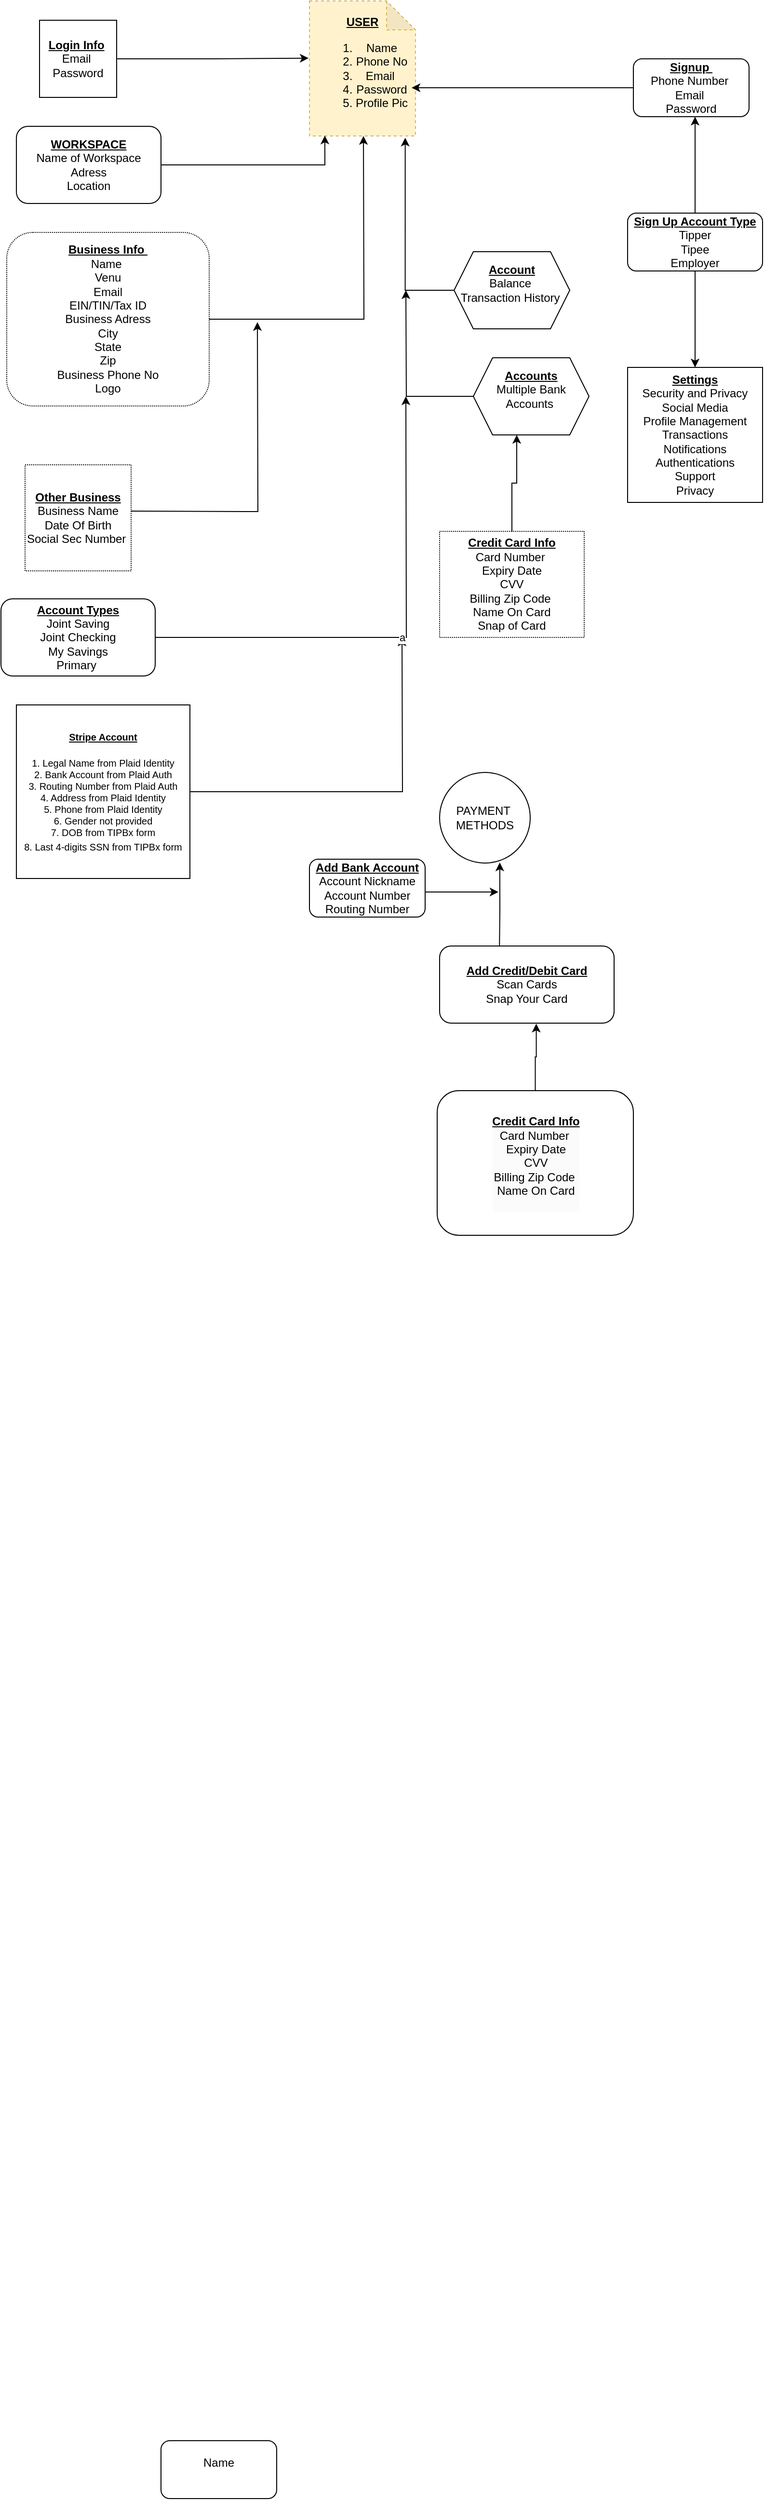<mxfile version="24.5.2" type="github">
  <diagram id="C5RBs43oDa-KdzZeNtuy" name="Page-1">
    <mxGraphModel dx="893" dy="1742" grid="1" gridSize="10" guides="1" tooltips="1" connect="1" arrows="1" fold="1" page="1" pageScale="1" pageWidth="827" pageHeight="1169" background="none" math="0" shadow="0">
      <root>
        <mxCell id="WIyWlLk6GJQsqaUBKTNV-0" />
        <mxCell id="WIyWlLk6GJQsqaUBKTNV-1" parent="WIyWlLk6GJQsqaUBKTNV-0" />
        <mxCell id="lxwUFzQmobe0N9iCrBZv-1" value="Name&lt;div&gt;&lt;br&gt;&lt;/div&gt;" style="rounded=1;whiteSpace=wrap;html=1;" vertex="1" parent="WIyWlLk6GJQsqaUBKTNV-1">
          <mxGeometry x="170" y="1410" width="120" height="60" as="geometry" />
        </mxCell>
        <mxCell id="lxwUFzQmobe0N9iCrBZv-4" value="&lt;b&gt;&lt;u&gt;USER&lt;/u&gt;&lt;/b&gt;&lt;div&gt;&lt;ol&gt;&lt;li&gt;Name&lt;/li&gt;&lt;li&gt;Phone No&lt;/li&gt;&lt;li&gt;Email&amp;nbsp;&lt;/li&gt;&lt;li&gt;Password&lt;/li&gt;&lt;li&gt;Profile Pic&lt;/li&gt;&lt;/ol&gt;&lt;/div&gt;" style="shape=note;whiteSpace=wrap;html=1;backgroundOutline=1;darkOpacity=0.05;fillColor=#fff2cc;strokeColor=#d6b656;dashed=1;" vertex="1" parent="WIyWlLk6GJQsqaUBKTNV-1">
          <mxGeometry x="324" y="-1120" width="110" height="140" as="geometry" />
        </mxCell>
        <mxCell id="lxwUFzQmobe0N9iCrBZv-64" style="edgeStyle=orthogonalEdgeStyle;rounded=0;orthogonalLoop=1;jettySize=auto;html=1;" edge="1" parent="WIyWlLk6GJQsqaUBKTNV-1">
          <mxGeometry relative="1" as="geometry">
            <mxPoint x="270" y="-787" as="targetPoint" />
            <mxPoint x="139" y="-591" as="sourcePoint" />
          </mxGeometry>
        </mxCell>
        <mxCell id="lxwUFzQmobe0N9iCrBZv-5" value="&lt;b&gt;&lt;u&gt;Other Business&lt;/u&gt;&lt;/b&gt;&lt;div&gt;&lt;span style=&quot;background-color: initial;&quot;&gt;Business Name&lt;/span&gt;&lt;br&gt;&lt;/div&gt;&lt;div&gt;&lt;span style=&quot;background-color: initial;&quot;&gt;Date Of Birth&lt;/span&gt;&lt;/div&gt;&lt;div&gt;&lt;span style=&quot;background-color: initial;&quot;&gt;Social Sec Number&amp;nbsp;&lt;/span&gt;&lt;/div&gt;" style="whiteSpace=wrap;html=1;aspect=fixed;dashed=1;dashPattern=1 1;" vertex="1" parent="WIyWlLk6GJQsqaUBKTNV-1">
          <mxGeometry x="29" y="-639" width="110" height="110" as="geometry" />
        </mxCell>
        <mxCell id="lxwUFzQmobe0N9iCrBZv-68" style="edgeStyle=orthogonalEdgeStyle;rounded=0;orthogonalLoop=1;jettySize=auto;html=1;entryX=0.375;entryY=1;entryDx=0;entryDy=0;" edge="1" parent="WIyWlLk6GJQsqaUBKTNV-1" source="lxwUFzQmobe0N9iCrBZv-9" target="lxwUFzQmobe0N9iCrBZv-34">
          <mxGeometry relative="1" as="geometry" />
        </mxCell>
        <mxCell id="lxwUFzQmobe0N9iCrBZv-9" value="&lt;b&gt;&lt;u&gt;Credit Card Info&lt;/u&gt;&lt;/b&gt;&lt;div&gt;Card Number&amp;nbsp;&lt;/div&gt;&lt;div&gt;Expiry Date&lt;/div&gt;&lt;div&gt;CVV&lt;/div&gt;&lt;div&gt;Billing Zip Code&amp;nbsp;&lt;/div&gt;&lt;div&gt;Name On Card&lt;/div&gt;&lt;div&gt;Snap of Card&lt;/div&gt;" style="rounded=0;whiteSpace=wrap;html=1;dashed=1;dashPattern=1 1;" vertex="1" parent="WIyWlLk6GJQsqaUBKTNV-1">
          <mxGeometry x="459" y="-570" width="150" height="110" as="geometry" />
        </mxCell>
        <mxCell id="lxwUFzQmobe0N9iCrBZv-13" value="" style="edgeStyle=orthogonalEdgeStyle;rounded=0;orthogonalLoop=1;jettySize=auto;html=1;exitX=1;exitY=0.5;exitDx=0;exitDy=0;" edge="1" parent="WIyWlLk6GJQsqaUBKTNV-1" source="lxwUFzQmobe0N9iCrBZv-12">
          <mxGeometry relative="1" as="geometry">
            <mxPoint x="380" y="-750" as="sourcePoint" />
            <mxPoint x="380" y="-980" as="targetPoint" />
          </mxGeometry>
        </mxCell>
        <mxCell id="lxwUFzQmobe0N9iCrBZv-12" value="&lt;b&gt;&lt;u&gt;Business Info&amp;nbsp;&lt;/u&gt;&lt;/b&gt;&lt;div&gt;Name&amp;nbsp;&lt;/div&gt;&lt;div&gt;Venu&lt;/div&gt;&lt;div&gt;Email&lt;/div&gt;&lt;div&gt;EIN/TIN/Tax ID&lt;/div&gt;&lt;div&gt;Business Adress&lt;/div&gt;&lt;div&gt;City&lt;/div&gt;&lt;div&gt;State&lt;/div&gt;&lt;div&gt;Zip&lt;/div&gt;&lt;div&gt;Business Phone No&lt;/div&gt;&lt;div&gt;Logo&lt;/div&gt;" style="rounded=1;whiteSpace=wrap;html=1;dashed=1;dashPattern=1 1;" vertex="1" parent="WIyWlLk6GJQsqaUBKTNV-1">
          <mxGeometry x="10" y="-880" width="210" height="180" as="geometry" />
        </mxCell>
        <mxCell id="lxwUFzQmobe0N9iCrBZv-15" value="&lt;div&gt;&lt;u&gt;&lt;b&gt;&lt;br&gt;&lt;/b&gt;&lt;/u&gt;&lt;/div&gt;&lt;u&gt;&lt;b&gt;Account&lt;/b&gt;&lt;/u&gt;&lt;div&gt;Balance&amp;nbsp;&lt;/div&gt;&lt;div&gt;Transaction History&amp;nbsp;&lt;/div&gt;&lt;div&gt;&amp;nbsp;&lt;/div&gt;&lt;div&gt;&lt;br&gt;&lt;/div&gt;" style="shape=hexagon;perimeter=hexagonPerimeter2;whiteSpace=wrap;html=1;fixedSize=1;align=center;verticalAlign=middle;" vertex="1" parent="WIyWlLk6GJQsqaUBKTNV-1">
          <mxGeometry x="474" y="-860" width="120" height="80" as="geometry" />
        </mxCell>
        <mxCell id="lxwUFzQmobe0N9iCrBZv-18" value="&lt;b&gt;&lt;u&gt;WORKSPACE&lt;/u&gt;&lt;/b&gt;&lt;div&gt;Name of Workspace&lt;/div&gt;&lt;div&gt;Adress&lt;/div&gt;&lt;div&gt;Location&lt;/div&gt;" style="rounded=1;whiteSpace=wrap;html=1;" vertex="1" parent="WIyWlLk6GJQsqaUBKTNV-1">
          <mxGeometry x="20" y="-990" width="150" height="80" as="geometry" />
        </mxCell>
        <mxCell id="lxwUFzQmobe0N9iCrBZv-19" value="" style="endArrow=classic;html=1;rounded=0;" edge="1" parent="WIyWlLk6GJQsqaUBKTNV-1">
          <mxGeometry width="50" height="50" relative="1" as="geometry">
            <mxPoint x="324" y="-690" as="sourcePoint" />
            <mxPoint x="324" y="-690" as="targetPoint" />
          </mxGeometry>
        </mxCell>
        <mxCell id="lxwUFzQmobe0N9iCrBZv-33" style="edgeStyle=orthogonalEdgeStyle;rounded=0;orthogonalLoop=1;jettySize=auto;html=1;entryX=0.903;entryY=1.013;entryDx=0;entryDy=0;entryPerimeter=0;" edge="1" parent="WIyWlLk6GJQsqaUBKTNV-1" source="lxwUFzQmobe0N9iCrBZv-15" target="lxwUFzQmobe0N9iCrBZv-4">
          <mxGeometry relative="1" as="geometry" />
        </mxCell>
        <mxCell id="lxwUFzQmobe0N9iCrBZv-35" style="edgeStyle=orthogonalEdgeStyle;rounded=0;orthogonalLoop=1;jettySize=auto;html=1;" edge="1" parent="WIyWlLk6GJQsqaUBKTNV-1" source="lxwUFzQmobe0N9iCrBZv-34">
          <mxGeometry relative="1" as="geometry">
            <mxPoint x="424" y="-820" as="targetPoint" />
          </mxGeometry>
        </mxCell>
        <mxCell id="lxwUFzQmobe0N9iCrBZv-34" value="&lt;div&gt;&lt;u&gt;&lt;b&gt;&lt;br&gt;&lt;/b&gt;&lt;/u&gt;&lt;/div&gt;&lt;u&gt;&lt;b&gt;Accounts&lt;/b&gt;&lt;/u&gt;&lt;div&gt;&lt;span style=&quot;background-color: initial;&quot;&gt;Multiple Bank Accounts&amp;nbsp;&lt;/span&gt;&lt;div&gt;&amp;nbsp;&lt;/div&gt;&lt;div&gt;&lt;br&gt;&lt;/div&gt;&lt;/div&gt;" style="shape=hexagon;perimeter=hexagonPerimeter2;whiteSpace=wrap;html=1;fixedSize=1;align=center;verticalAlign=middle;" vertex="1" parent="WIyWlLk6GJQsqaUBKTNV-1">
          <mxGeometry x="494" y="-750" width="120" height="80" as="geometry" />
        </mxCell>
        <mxCell id="lxwUFzQmobe0N9iCrBZv-65" style="edgeStyle=orthogonalEdgeStyle;rounded=0;orthogonalLoop=1;jettySize=auto;html=1;" edge="1" parent="WIyWlLk6GJQsqaUBKTNV-1" source="lxwUFzQmobe0N9iCrBZv-39">
          <mxGeometry relative="1" as="geometry">
            <mxPoint x="420" y="-460" as="targetPoint" />
          </mxGeometry>
        </mxCell>
        <mxCell id="lxwUFzQmobe0N9iCrBZv-39" value="&lt;b style=&quot;font-size: 10px;&quot;&gt;&lt;u style=&quot;&quot;&gt;&lt;font style=&quot;font-size: 10px;&quot;&gt;Stripe Account&lt;/font&gt;&lt;/u&gt;&lt;/b&gt;&lt;div&gt;&lt;span style=&quot;font-size: 10px;&quot;&gt;&lt;b&gt;&lt;u&gt;&lt;br&gt;&lt;/u&gt;&lt;/b&gt;&lt;/span&gt;&lt;div style=&quot;font-size: 10px;&quot;&gt;&lt;span style=&quot;white-space-collapse: preserve;&quot;&gt;&lt;font style=&quot;font-size: 10px;&quot;&gt;1. Legal Name from Plaid Identity&lt;br&gt;2. Bank Account from Plaid Auth&lt;br&gt;3. Routing Number from Plaid Auth&lt;br&gt;4. Address from Plaid Identity&lt;br&gt;5. Phone from Plaid Identity&lt;br&gt;6. Gender not provided&lt;br&gt;7. DOB from TIPBx form&lt;br&gt;8. Last 4-digits SSN from TIPBx form&lt;/font&gt;&lt;span style=&quot;font-size: 13px;&quot;&gt;&lt;br&gt;&lt;/span&gt;&lt;/span&gt;&lt;/div&gt;&lt;/div&gt;" style="whiteSpace=wrap;html=1;aspect=fixed;" vertex="1" parent="WIyWlLk6GJQsqaUBKTNV-1">
          <mxGeometry x="20" y="-390" width="180" height="180" as="geometry" />
        </mxCell>
        <mxCell id="lxwUFzQmobe0N9iCrBZv-43" value="a" style="edgeStyle=orthogonalEdgeStyle;rounded=0;orthogonalLoop=1;jettySize=auto;html=1;" edge="1" parent="WIyWlLk6GJQsqaUBKTNV-1" source="lxwUFzQmobe0N9iCrBZv-42">
          <mxGeometry relative="1" as="geometry">
            <mxPoint x="424" y="-710" as="targetPoint" />
          </mxGeometry>
        </mxCell>
        <mxCell id="lxwUFzQmobe0N9iCrBZv-42" value="&lt;b&gt;&lt;u&gt;Account Types&lt;/u&gt;&lt;/b&gt;&lt;div&gt;Joint Saving&lt;/div&gt;&lt;div&gt;Joint Checking&lt;/div&gt;&lt;div&gt;My Savings&lt;/div&gt;&lt;div&gt;Primary&amp;nbsp;&lt;/div&gt;" style="rounded=1;whiteSpace=wrap;html=1;" vertex="1" parent="WIyWlLk6GJQsqaUBKTNV-1">
          <mxGeometry x="4" y="-500" width="160" height="80" as="geometry" />
        </mxCell>
        <mxCell id="lxwUFzQmobe0N9iCrBZv-60" value="" style="edgeStyle=orthogonalEdgeStyle;rounded=0;orthogonalLoop=1;jettySize=auto;html=1;" edge="1" parent="WIyWlLk6GJQsqaUBKTNV-1" source="lxwUFzQmobe0N9iCrBZv-44" target="lxwUFzQmobe0N9iCrBZv-56">
          <mxGeometry relative="1" as="geometry">
            <Array as="points">
              <mxPoint x="724" y="-970" />
              <mxPoint x="724" y="-970" />
            </Array>
          </mxGeometry>
        </mxCell>
        <mxCell id="lxwUFzQmobe0N9iCrBZv-44" value="&lt;b&gt;&lt;u&gt;Sign Up Account Type&lt;/u&gt;&lt;/b&gt;&lt;div&gt;&lt;span&gt;&lt;/span&gt;&lt;span style=&quot;white-space-collapse: preserve;&quot;&gt;Tipper&lt;/span&gt;&lt;br&gt;&lt;/div&gt;&lt;div&gt;&lt;span&gt;&lt;/span&gt;&lt;span style=&quot;white-space-collapse: preserve;&quot;&gt;Tipee&lt;/span&gt;&lt;span style=&quot;white-space-collapse: preserve;&quot;&gt;&lt;br&gt;&lt;/span&gt;&lt;/div&gt;&lt;div&gt;&lt;span&gt;&lt;/span&gt;&lt;span style=&quot;white-space-collapse: preserve;&quot;&gt;Employer&lt;/span&gt;&lt;span style=&quot;white-space-collapse: preserve;&quot;&gt;&lt;br&gt;&lt;/span&gt;&lt;/div&gt;" style="rounded=1;whiteSpace=wrap;html=1;" vertex="1" parent="WIyWlLk6GJQsqaUBKTNV-1">
          <mxGeometry x="654" y="-900" width="140" height="60" as="geometry" />
        </mxCell>
        <mxCell id="lxwUFzQmobe0N9iCrBZv-46" value="&lt;b&gt;&lt;u&gt;Login Info&lt;/u&gt;&lt;/b&gt;&amp;nbsp;&lt;div&gt;Email&amp;nbsp;&lt;/div&gt;&lt;div&gt;Password&lt;/div&gt;" style="whiteSpace=wrap;html=1;aspect=fixed;" vertex="1" parent="WIyWlLk6GJQsqaUBKTNV-1">
          <mxGeometry x="44" y="-1100" width="80" height="80" as="geometry" />
        </mxCell>
        <mxCell id="lxwUFzQmobe0N9iCrBZv-56" value="&lt;b&gt;&lt;u&gt;Signup&amp;nbsp;&lt;/u&gt;&lt;/b&gt;&lt;div&gt;Phone Number&amp;nbsp;&lt;/div&gt;&lt;div&gt;Email&amp;nbsp;&lt;/div&gt;&lt;div&gt;Password&lt;/div&gt;" style="rounded=1;whiteSpace=wrap;html=1;" vertex="1" parent="WIyWlLk6GJQsqaUBKTNV-1">
          <mxGeometry x="660" y="-1060" width="120" height="60" as="geometry" />
        </mxCell>
        <mxCell id="lxwUFzQmobe0N9iCrBZv-58" style="edgeStyle=orthogonalEdgeStyle;rounded=0;orthogonalLoop=1;jettySize=auto;html=1;" edge="1" parent="WIyWlLk6GJQsqaUBKTNV-1" source="lxwUFzQmobe0N9iCrBZv-56">
          <mxGeometry relative="1" as="geometry">
            <mxPoint x="430" y="-1030" as="targetPoint" />
          </mxGeometry>
        </mxCell>
        <mxCell id="lxwUFzQmobe0N9iCrBZv-61" style="edgeStyle=orthogonalEdgeStyle;rounded=0;orthogonalLoop=1;jettySize=auto;html=1;entryX=-0.008;entryY=0.424;entryDx=0;entryDy=0;entryPerimeter=0;" edge="1" parent="WIyWlLk6GJQsqaUBKTNV-1" source="lxwUFzQmobe0N9iCrBZv-46" target="lxwUFzQmobe0N9iCrBZv-4">
          <mxGeometry relative="1" as="geometry" />
        </mxCell>
        <mxCell id="lxwUFzQmobe0N9iCrBZv-62" style="edgeStyle=orthogonalEdgeStyle;rounded=0;orthogonalLoop=1;jettySize=auto;html=1;entryX=0.145;entryY=0.997;entryDx=0;entryDy=0;entryPerimeter=0;" edge="1" parent="WIyWlLk6GJQsqaUBKTNV-1" source="lxwUFzQmobe0N9iCrBZv-18" target="lxwUFzQmobe0N9iCrBZv-4">
          <mxGeometry relative="1" as="geometry" />
        </mxCell>
        <mxCell id="lxwUFzQmobe0N9iCrBZv-73" value="" style="edgeStyle=orthogonalEdgeStyle;rounded=0;orthogonalLoop=1;jettySize=auto;html=1;" edge="1" parent="WIyWlLk6GJQsqaUBKTNV-1" source="lxwUFzQmobe0N9iCrBZv-44" target="lxwUFzQmobe0N9iCrBZv-72">
          <mxGeometry relative="1" as="geometry">
            <mxPoint x="724" y="-650" as="targetPoint" />
            <mxPoint x="724" y="-840" as="sourcePoint" />
          </mxGeometry>
        </mxCell>
        <mxCell id="lxwUFzQmobe0N9iCrBZv-72" value="&lt;b&gt;&lt;u&gt;Settings&lt;/u&gt;&lt;/b&gt;&lt;div&gt;Security and Privacy&lt;/div&gt;&lt;div&gt;Social Media&lt;/div&gt;&lt;div&gt;Profile Management&lt;/div&gt;&lt;div&gt;Transactions&lt;/div&gt;&lt;div&gt;Notifications&lt;/div&gt;&lt;div&gt;Authentications&lt;/div&gt;&lt;div&gt;Support&lt;/div&gt;&lt;div&gt;Privacy&lt;/div&gt;" style="whiteSpace=wrap;html=1;aspect=fixed;" vertex="1" parent="WIyWlLk6GJQsqaUBKTNV-1">
          <mxGeometry x="654" y="-740" width="140" height="140" as="geometry" />
        </mxCell>
        <mxCell id="lxwUFzQmobe0N9iCrBZv-74" value="PAYMENT&amp;nbsp;&lt;div&gt;METHODS&lt;/div&gt;" style="ellipse;whiteSpace=wrap;html=1;aspect=fixed;" vertex="1" parent="WIyWlLk6GJQsqaUBKTNV-1">
          <mxGeometry x="459" y="-320" width="94" height="94" as="geometry" />
        </mxCell>
        <mxCell id="lxwUFzQmobe0N9iCrBZv-79" style="edgeStyle=orthogonalEdgeStyle;rounded=0;orthogonalLoop=1;jettySize=auto;html=1;" edge="1" parent="WIyWlLk6GJQsqaUBKTNV-1">
          <mxGeometry relative="1" as="geometry">
            <mxPoint x="520" y="-196.0" as="targetPoint" />
            <mxPoint x="444.0" y="-196.0" as="sourcePoint" />
          </mxGeometry>
        </mxCell>
        <mxCell id="lxwUFzQmobe0N9iCrBZv-78" style="edgeStyle=orthogonalEdgeStyle;rounded=0;orthogonalLoop=1;jettySize=auto;html=1;entryX=0.664;entryY=0.994;entryDx=0;entryDy=0;entryPerimeter=0;" edge="1" parent="WIyWlLk6GJQsqaUBKTNV-1" target="lxwUFzQmobe0N9iCrBZv-74">
          <mxGeometry relative="1" as="geometry">
            <mxPoint x="521" y="-130" as="sourcePoint" />
          </mxGeometry>
        </mxCell>
        <mxCell id="lxwUFzQmobe0N9iCrBZv-80" value="&lt;b&gt;&lt;u&gt;Add Bank Account&lt;/u&gt;&lt;/b&gt;&lt;div&gt;Account Nickname&lt;/div&gt;&lt;div&gt;Account Number&lt;/div&gt;&lt;div&gt;Routing Number&lt;/div&gt;" style="rounded=1;whiteSpace=wrap;html=1;" vertex="1" parent="WIyWlLk6GJQsqaUBKTNV-1">
          <mxGeometry x="324" y="-230" width="120" height="60" as="geometry" />
        </mxCell>
        <mxCell id="lxwUFzQmobe0N9iCrBZv-81" value="&lt;span style=&quot;white-space-collapse: preserve;&quot;&gt;&lt;b&gt;&lt;u&gt;Add Credit/Debit Card&lt;/u&gt;&lt;/b&gt;&lt;/span&gt;&lt;div&gt;&lt;span style=&quot;white-space-collapse: preserve;&quot;&gt;Scan Cards&lt;/span&gt;&lt;/div&gt;&lt;div&gt;&lt;span style=&quot;white-space-collapse: preserve;&quot;&gt;Snap Your Card&lt;/span&gt;&lt;/div&gt;" style="rounded=1;whiteSpace=wrap;html=1;" vertex="1" parent="WIyWlLk6GJQsqaUBKTNV-1">
          <mxGeometry x="459" y="-140" width="181" height="80" as="geometry" />
        </mxCell>
        <mxCell id="lxwUFzQmobe0N9iCrBZv-82" value="&lt;b style=&quot;forced-color-adjust: none; color: rgb(0, 0, 0); font-family: Helvetica; font-size: 12px; font-style: normal; font-variant-ligatures: normal; font-variant-caps: normal; letter-spacing: normal; orphans: 2; text-align: center; text-indent: 0px; text-transform: none; widows: 2; word-spacing: 0px; -webkit-text-stroke-width: 0px; white-space: normal; background-color: rgb(251, 251, 251); text-decoration-thickness: initial; text-decoration-style: initial; text-decoration-color: initial;&quot;&gt;&lt;u style=&quot;forced-color-adjust: none;&quot;&gt;Credit Card Info&lt;/u&gt;&lt;/b&gt;&lt;div style=&quot;forced-color-adjust: none; color: rgb(0, 0, 0); font-family: Helvetica; font-size: 12px; font-style: normal; font-variant-ligatures: normal; font-variant-caps: normal; font-weight: 400; letter-spacing: normal; orphans: 2; text-align: center; text-indent: 0px; text-transform: none; widows: 2; word-spacing: 0px; -webkit-text-stroke-width: 0px; white-space: normal; background-color: rgb(251, 251, 251); text-decoration-thickness: initial; text-decoration-style: initial; text-decoration-color: initial;&quot;&gt;Card Number&amp;nbsp;&lt;/div&gt;&lt;div style=&quot;forced-color-adjust: none; color: rgb(0, 0, 0); font-family: Helvetica; font-size: 12px; font-style: normal; font-variant-ligatures: normal; font-variant-caps: normal; font-weight: 400; letter-spacing: normal; orphans: 2; text-align: center; text-indent: 0px; text-transform: none; widows: 2; word-spacing: 0px; -webkit-text-stroke-width: 0px; white-space: normal; background-color: rgb(251, 251, 251); text-decoration-thickness: initial; text-decoration-style: initial; text-decoration-color: initial;&quot;&gt;Expiry Date&lt;/div&gt;&lt;div style=&quot;forced-color-adjust: none; color: rgb(0, 0, 0); font-family: Helvetica; font-size: 12px; font-style: normal; font-variant-ligatures: normal; font-variant-caps: normal; font-weight: 400; letter-spacing: normal; orphans: 2; text-align: center; text-indent: 0px; text-transform: none; widows: 2; word-spacing: 0px; -webkit-text-stroke-width: 0px; white-space: normal; background-color: rgb(251, 251, 251); text-decoration-thickness: initial; text-decoration-style: initial; text-decoration-color: initial;&quot;&gt;CVV&lt;/div&gt;&lt;div style=&quot;forced-color-adjust: none; color: rgb(0, 0, 0); font-family: Helvetica; font-size: 12px; font-style: normal; font-variant-ligatures: normal; font-variant-caps: normal; font-weight: 400; letter-spacing: normal; orphans: 2; text-align: center; text-indent: 0px; text-transform: none; widows: 2; word-spacing: 0px; -webkit-text-stroke-width: 0px; white-space: normal; background-color: rgb(251, 251, 251); text-decoration-thickness: initial; text-decoration-style: initial; text-decoration-color: initial;&quot;&gt;Billing Zip Code&amp;nbsp;&lt;/div&gt;&lt;div style=&quot;forced-color-adjust: none; color: rgb(0, 0, 0); font-family: Helvetica; font-size: 12px; font-style: normal; font-variant-ligatures: normal; font-variant-caps: normal; font-weight: 400; letter-spacing: normal; orphans: 2; text-align: center; text-indent: 0px; text-transform: none; widows: 2; word-spacing: 0px; -webkit-text-stroke-width: 0px; white-space: normal; background-color: rgb(251, 251, 251); text-decoration-thickness: initial; text-decoration-style: initial; text-decoration-color: initial;&quot;&gt;Name On Card&lt;/div&gt;&lt;div style=&quot;forced-color-adjust: none; color: rgb(0, 0, 0); font-family: Helvetica; font-size: 12px; font-style: normal; font-variant-ligatures: normal; font-variant-caps: normal; font-weight: 400; letter-spacing: normal; orphans: 2; text-align: center; text-indent: 0px; text-transform: none; widows: 2; word-spacing: 0px; -webkit-text-stroke-width: 0px; white-space: normal; background-color: rgb(251, 251, 251); text-decoration-thickness: initial; text-decoration-style: initial; text-decoration-color: initial;&quot;&gt;&lt;br&gt;&lt;/div&gt;" style="rounded=1;whiteSpace=wrap;html=1;" vertex="1" parent="WIyWlLk6GJQsqaUBKTNV-1">
          <mxGeometry x="456.5" y="10" width="203.5" height="150" as="geometry" />
        </mxCell>
        <mxCell id="lxwUFzQmobe0N9iCrBZv-83" style="edgeStyle=orthogonalEdgeStyle;rounded=0;orthogonalLoop=1;jettySize=auto;html=1;entryX=0.554;entryY=1.007;entryDx=0;entryDy=0;entryPerimeter=0;" edge="1" parent="WIyWlLk6GJQsqaUBKTNV-1" source="lxwUFzQmobe0N9iCrBZv-82" target="lxwUFzQmobe0N9iCrBZv-81">
          <mxGeometry relative="1" as="geometry" />
        </mxCell>
      </root>
    </mxGraphModel>
  </diagram>
</mxfile>

